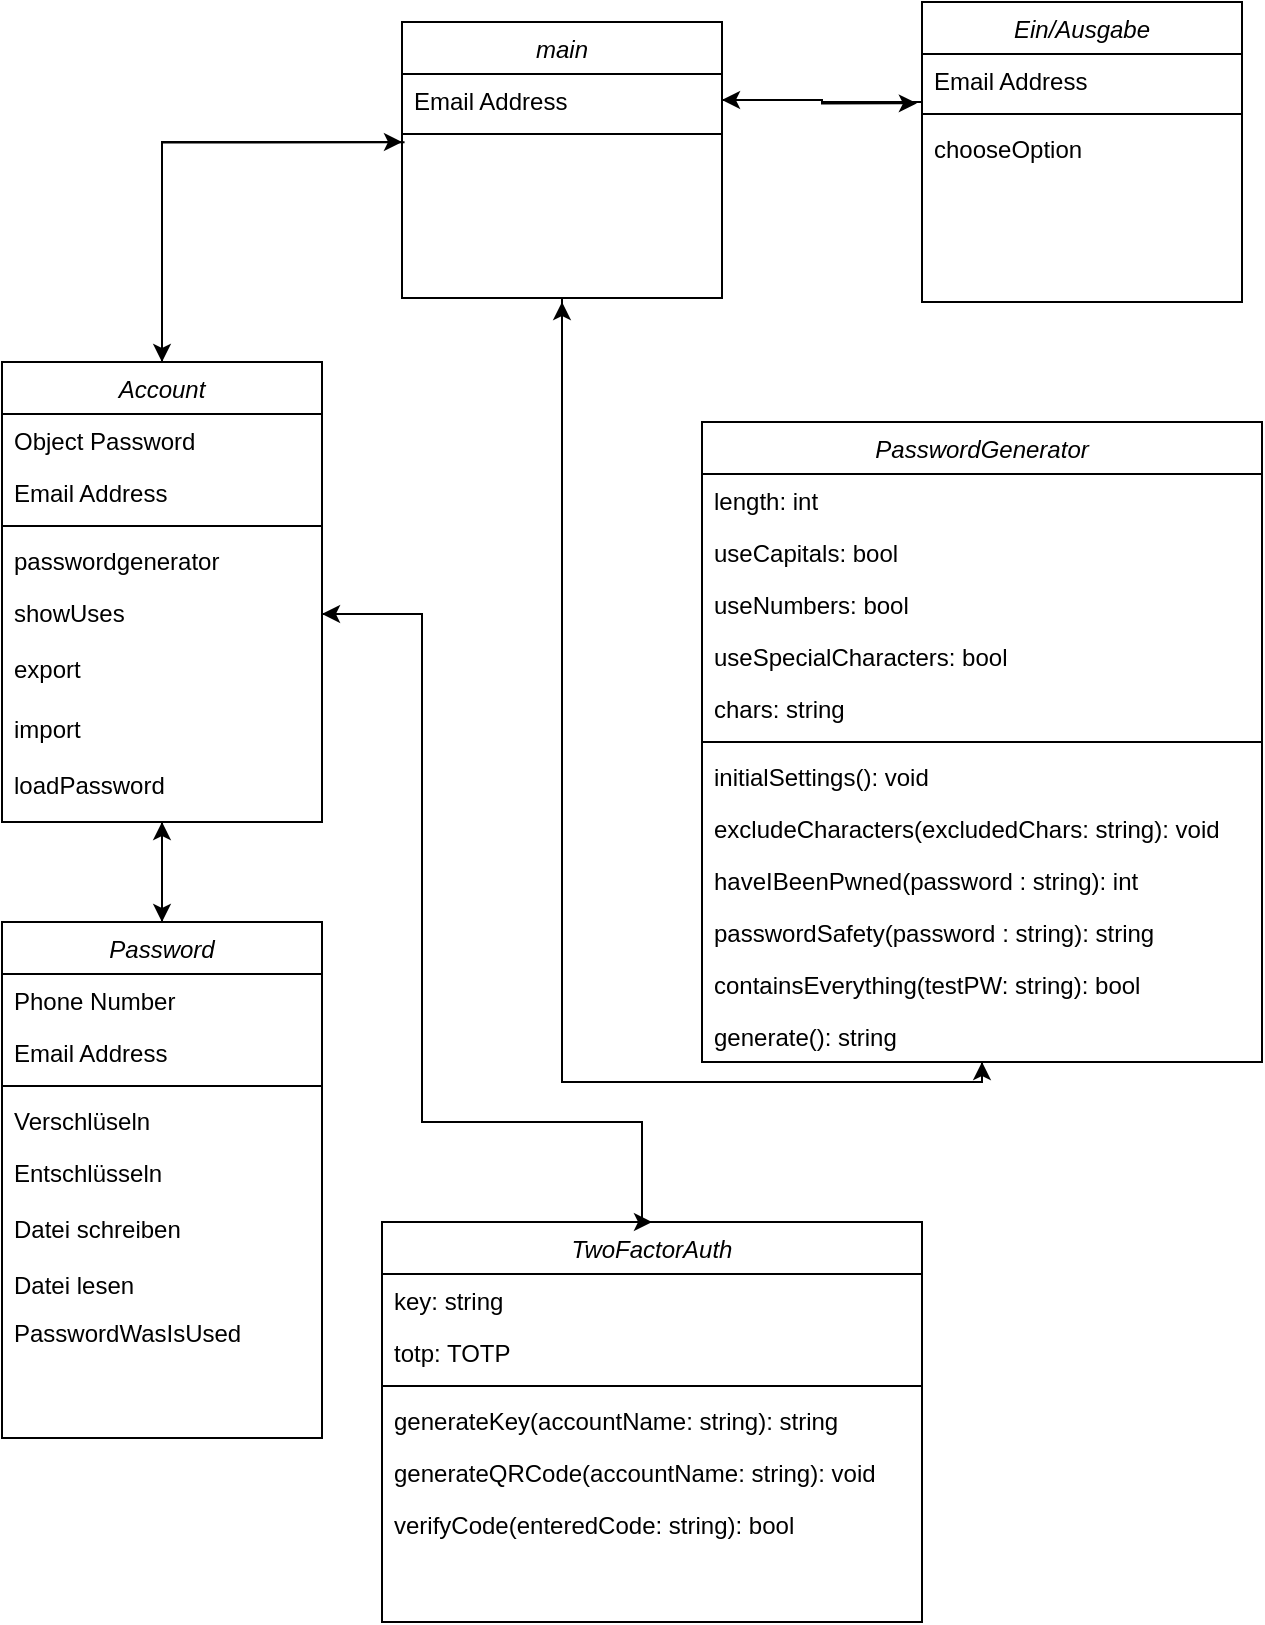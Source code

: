<mxfile version="24.7.6">
  <diagram id="C5RBs43oDa-KdzZeNtuy" name="Page-1">
    <mxGraphModel dx="1290" dy="1726" grid="1" gridSize="10" guides="1" tooltips="1" connect="1" arrows="1" fold="1" page="1" pageScale="1" pageWidth="827" pageHeight="1169" math="0" shadow="0">
      <root>
        <mxCell id="WIyWlLk6GJQsqaUBKTNV-0" />
        <mxCell id="WIyWlLk6GJQsqaUBKTNV-1" parent="WIyWlLk6GJQsqaUBKTNV-0" />
        <mxCell id="pkWt84Z5MwL7Ih4Yzn8o-46" style="edgeStyle=orthogonalEdgeStyle;rounded=0;orthogonalLoop=1;jettySize=auto;html=1;entryX=0.5;entryY=1;entryDx=0;entryDy=0;" parent="WIyWlLk6GJQsqaUBKTNV-1" source="zkfFHV4jXpPFQw0GAbJ--0" target="pkWt84Z5MwL7Ih4Yzn8o-18" edge="1">
          <mxGeometry relative="1" as="geometry" />
        </mxCell>
        <mxCell id="zkfFHV4jXpPFQw0GAbJ--0" value="Password" style="swimlane;fontStyle=2;align=center;verticalAlign=top;childLayout=stackLayout;horizontal=1;startSize=26;horizontalStack=0;resizeParent=1;resizeLast=0;collapsible=1;marginBottom=0;rounded=0;shadow=0;strokeWidth=1;" parent="WIyWlLk6GJQsqaUBKTNV-1" vertex="1">
          <mxGeometry x="150" y="360" width="160" height="258" as="geometry">
            <mxRectangle x="230" y="140" width="160" height="26" as="alternateBounds" />
          </mxGeometry>
        </mxCell>
        <mxCell id="zkfFHV4jXpPFQw0GAbJ--2" value="Phone Number" style="text;align=left;verticalAlign=top;spacingLeft=4;spacingRight=4;overflow=hidden;rotatable=0;points=[[0,0.5],[1,0.5]];portConstraint=eastwest;rounded=0;shadow=0;html=0;" parent="zkfFHV4jXpPFQw0GAbJ--0" vertex="1">
          <mxGeometry y="26" width="160" height="26" as="geometry" />
        </mxCell>
        <mxCell id="zkfFHV4jXpPFQw0GAbJ--3" value="Email Address" style="text;align=left;verticalAlign=top;spacingLeft=4;spacingRight=4;overflow=hidden;rotatable=0;points=[[0,0.5],[1,0.5]];portConstraint=eastwest;rounded=0;shadow=0;html=0;" parent="zkfFHV4jXpPFQw0GAbJ--0" vertex="1">
          <mxGeometry y="52" width="160" height="26" as="geometry" />
        </mxCell>
        <mxCell id="zkfFHV4jXpPFQw0GAbJ--4" value="" style="line;html=1;strokeWidth=1;align=left;verticalAlign=middle;spacingTop=-1;spacingLeft=3;spacingRight=3;rotatable=0;labelPosition=right;points=[];portConstraint=eastwest;" parent="zkfFHV4jXpPFQw0GAbJ--0" vertex="1">
          <mxGeometry y="78" width="160" height="8" as="geometry" />
        </mxCell>
        <mxCell id="zkfFHV4jXpPFQw0GAbJ--5" value="Verschlüseln&#xa;&#xa;" style="text;align=left;verticalAlign=top;spacingLeft=4;spacingRight=4;overflow=hidden;rotatable=0;points=[[0,0.5],[1,0.5]];portConstraint=eastwest;" parent="zkfFHV4jXpPFQw0GAbJ--0" vertex="1">
          <mxGeometry y="86" width="160" height="26" as="geometry" />
        </mxCell>
        <mxCell id="pkWt84Z5MwL7Ih4Yzn8o-23" value="Entschlüsseln" style="text;align=left;verticalAlign=top;spacingLeft=4;spacingRight=4;overflow=hidden;rotatable=0;points=[[0,0.5],[1,0.5]];portConstraint=eastwest;" parent="zkfFHV4jXpPFQw0GAbJ--0" vertex="1">
          <mxGeometry y="112" width="160" height="28" as="geometry" />
        </mxCell>
        <mxCell id="pkWt84Z5MwL7Ih4Yzn8o-24" value="Datei schreiben" style="text;align=left;verticalAlign=top;spacingLeft=4;spacingRight=4;overflow=hidden;rotatable=0;points=[[0,0.5],[1,0.5]];portConstraint=eastwest;" parent="zkfFHV4jXpPFQw0GAbJ--0" vertex="1">
          <mxGeometry y="140" width="160" height="28" as="geometry" />
        </mxCell>
        <mxCell id="pkWt84Z5MwL7Ih4Yzn8o-25" value="Datei lesen" style="text;align=left;verticalAlign=top;spacingLeft=4;spacingRight=4;overflow=hidden;rotatable=0;points=[[0,0.5],[1,0.5]];portConstraint=eastwest;" parent="zkfFHV4jXpPFQw0GAbJ--0" vertex="1">
          <mxGeometry y="168" width="160" height="24" as="geometry" />
        </mxCell>
        <mxCell id="pkWt84Z5MwL7Ih4Yzn8o-43" value="PasswordWasIsUsed" style="text;align=left;verticalAlign=top;spacingLeft=4;spacingRight=4;overflow=hidden;rotatable=0;points=[[0,0.5],[1,0.5]];portConstraint=eastwest;" parent="zkfFHV4jXpPFQw0GAbJ--0" vertex="1">
          <mxGeometry y="192" width="160" height="28" as="geometry" />
        </mxCell>
        <mxCell id="pkWt84Z5MwL7Ih4Yzn8o-33" style="edgeStyle=orthogonalEdgeStyle;rounded=0;orthogonalLoop=1;jettySize=auto;html=1;entryX=0.5;entryY=1;entryDx=0;entryDy=0;" parent="WIyWlLk6GJQsqaUBKTNV-1" source="pkWt84Z5MwL7Ih4Yzn8o-4" target="pkWt84Z5MwL7Ih4Yzn8o-11" edge="1">
          <mxGeometry relative="1" as="geometry">
            <Array as="points">
              <mxPoint x="430" y="440" />
              <mxPoint x="640" y="440" />
            </Array>
          </mxGeometry>
        </mxCell>
        <mxCell id="pkWt84Z5MwL7Ih4Yzn8o-4" value="main" style="swimlane;fontStyle=2;align=center;verticalAlign=top;childLayout=stackLayout;horizontal=1;startSize=26;horizontalStack=0;resizeParent=1;resizeLast=0;collapsible=1;marginBottom=0;rounded=0;shadow=0;strokeWidth=1;" parent="WIyWlLk6GJQsqaUBKTNV-1" vertex="1">
          <mxGeometry x="350" y="-90" width="160" height="138" as="geometry">
            <mxRectangle x="230" y="140" width="160" height="26" as="alternateBounds" />
          </mxGeometry>
        </mxCell>
        <mxCell id="pkWt84Z5MwL7Ih4Yzn8o-6" value="Email Address" style="text;align=left;verticalAlign=top;spacingLeft=4;spacingRight=4;overflow=hidden;rotatable=0;points=[[0,0.5],[1,0.5]];portConstraint=eastwest;rounded=0;shadow=0;html=0;" parent="pkWt84Z5MwL7Ih4Yzn8o-4" vertex="1">
          <mxGeometry y="26" width="160" height="26" as="geometry" />
        </mxCell>
        <mxCell id="pkWt84Z5MwL7Ih4Yzn8o-7" value="" style="line;html=1;strokeWidth=1;align=left;verticalAlign=middle;spacingTop=-1;spacingLeft=3;spacingRight=3;rotatable=0;labelPosition=right;points=[];portConstraint=eastwest;" parent="pkWt84Z5MwL7Ih4Yzn8o-4" vertex="1">
          <mxGeometry y="52" width="160" height="8" as="geometry" />
        </mxCell>
        <mxCell id="pkWt84Z5MwL7Ih4Yzn8o-29" style="edgeStyle=orthogonalEdgeStyle;rounded=0;orthogonalLoop=1;jettySize=auto;html=1;" parent="WIyWlLk6GJQsqaUBKTNV-1" source="pkWt84Z5MwL7Ih4Yzn8o-11" edge="1">
          <mxGeometry relative="1" as="geometry">
            <mxPoint x="430" y="50" as="targetPoint" />
            <Array as="points">
              <mxPoint x="640" y="440" />
              <mxPoint x="430" y="440" />
            </Array>
          </mxGeometry>
        </mxCell>
        <mxCell id="pkWt84Z5MwL7Ih4Yzn8o-11" value="PasswordGenerator" style="swimlane;fontStyle=2;align=center;verticalAlign=top;childLayout=stackLayout;horizontal=1;startSize=26;horizontalStack=0;resizeParent=1;resizeLast=0;collapsible=1;marginBottom=0;rounded=0;shadow=0;strokeWidth=1;" parent="WIyWlLk6GJQsqaUBKTNV-1" vertex="1">
          <mxGeometry x="500" y="110" width="280" height="320" as="geometry">
            <mxRectangle x="230" y="140" width="160" height="26" as="alternateBounds" />
          </mxGeometry>
        </mxCell>
        <mxCell id="VPtdnrjUmiyzd47KJ_6t-0" value="length: int" style="text;align=left;verticalAlign=top;spacingLeft=4;spacingRight=4;overflow=hidden;rotatable=0;points=[[0,0.5],[1,0.5]];portConstraint=eastwest;" vertex="1" parent="pkWt84Z5MwL7Ih4Yzn8o-11">
          <mxGeometry y="26" width="280" height="26" as="geometry" />
        </mxCell>
        <mxCell id="VPtdnrjUmiyzd47KJ_6t-1" value="useCapitals: bool" style="text;align=left;verticalAlign=top;spacingLeft=4;spacingRight=4;overflow=hidden;rotatable=0;points=[[0,0.5],[1,0.5]];portConstraint=eastwest;" vertex="1" parent="pkWt84Z5MwL7Ih4Yzn8o-11">
          <mxGeometry y="52" width="280" height="26" as="geometry" />
        </mxCell>
        <mxCell id="VPtdnrjUmiyzd47KJ_6t-2" value="useNumbers: bool" style="text;align=left;verticalAlign=top;spacingLeft=4;spacingRight=4;overflow=hidden;rotatable=0;points=[[0,0.5],[1,0.5]];portConstraint=eastwest;" vertex="1" parent="pkWt84Z5MwL7Ih4Yzn8o-11">
          <mxGeometry y="78" width="280" height="26" as="geometry" />
        </mxCell>
        <mxCell id="VPtdnrjUmiyzd47KJ_6t-4" value="useSpecialCharacters: bool" style="text;align=left;verticalAlign=top;spacingLeft=4;spacingRight=4;overflow=hidden;rotatable=0;points=[[0,0.5],[1,0.5]];portConstraint=eastwest;" vertex="1" parent="pkWt84Z5MwL7Ih4Yzn8o-11">
          <mxGeometry y="104" width="280" height="26" as="geometry" />
        </mxCell>
        <mxCell id="VPtdnrjUmiyzd47KJ_6t-3" value="chars: string" style="text;align=left;verticalAlign=top;spacingLeft=4;spacingRight=4;overflow=hidden;rotatable=0;points=[[0,0.5],[1,0.5]];portConstraint=eastwest;" vertex="1" parent="pkWt84Z5MwL7Ih4Yzn8o-11">
          <mxGeometry y="130" width="280" height="26" as="geometry" />
        </mxCell>
        <mxCell id="pkWt84Z5MwL7Ih4Yzn8o-14" value="" style="line;html=1;strokeWidth=1;align=left;verticalAlign=middle;spacingTop=-1;spacingLeft=3;spacingRight=3;rotatable=0;labelPosition=right;points=[];portConstraint=eastwest;" parent="pkWt84Z5MwL7Ih4Yzn8o-11" vertex="1">
          <mxGeometry y="156" width="280" height="8" as="geometry" />
        </mxCell>
        <mxCell id="pkWt84Z5MwL7Ih4Yzn8o-15" value="initialSettings(): void" style="text;align=left;verticalAlign=top;spacingLeft=4;spacingRight=4;overflow=hidden;rotatable=0;points=[[0,0.5],[1,0.5]];portConstraint=eastwest;" parent="pkWt84Z5MwL7Ih4Yzn8o-11" vertex="1">
          <mxGeometry y="164" width="280" height="26" as="geometry" />
        </mxCell>
        <mxCell id="pkWt84Z5MwL7Ih4Yzn8o-26" value="excludeCharacters(excludedChars: string): void" style="text;align=left;verticalAlign=top;spacingLeft=4;spacingRight=4;overflow=hidden;rotatable=0;points=[[0,0.5],[1,0.5]];portConstraint=eastwest;" parent="pkWt84Z5MwL7Ih4Yzn8o-11" vertex="1">
          <mxGeometry y="190" width="280" height="26" as="geometry" />
        </mxCell>
        <mxCell id="pkWt84Z5MwL7Ih4Yzn8o-27" value="haveIBeenPwned(password : string): int" style="text;align=left;verticalAlign=top;spacingLeft=4;spacingRight=4;overflow=hidden;rotatable=0;points=[[0,0.5],[1,0.5]];portConstraint=eastwest;" parent="pkWt84Z5MwL7Ih4Yzn8o-11" vertex="1">
          <mxGeometry y="216" width="280" height="26" as="geometry" />
        </mxCell>
        <mxCell id="dynKRL17jItaWcmwqKwd-0" value="passwordSafety(password : string): string" style="text;align=left;verticalAlign=top;spacingLeft=4;spacingRight=4;overflow=hidden;rotatable=0;points=[[0,0.5],[1,0.5]];portConstraint=eastwest;" parent="pkWt84Z5MwL7Ih4Yzn8o-11" vertex="1">
          <mxGeometry y="242" width="280" height="26" as="geometry" />
        </mxCell>
        <mxCell id="dynKRL17jItaWcmwqKwd-1" value="containsEverything(testPW: string): bool" style="text;align=left;verticalAlign=top;spacingLeft=4;spacingRight=4;overflow=hidden;rotatable=0;points=[[0,0.5],[1,0.5]];portConstraint=eastwest;" parent="pkWt84Z5MwL7Ih4Yzn8o-11" vertex="1">
          <mxGeometry y="268" width="280" height="26" as="geometry" />
        </mxCell>
        <mxCell id="dynKRL17jItaWcmwqKwd-2" value="generate(): string" style="text;align=left;verticalAlign=top;spacingLeft=4;spacingRight=4;overflow=hidden;rotatable=0;points=[[0,0.5],[1,0.5]];portConstraint=eastwest;" parent="pkWt84Z5MwL7Ih4Yzn8o-11" vertex="1">
          <mxGeometry y="294" width="280" height="26" as="geometry" />
        </mxCell>
        <mxCell id="pkWt84Z5MwL7Ih4Yzn8o-31" style="edgeStyle=orthogonalEdgeStyle;rounded=0;orthogonalLoop=1;jettySize=auto;html=1;exitX=0.5;exitY=0;exitDx=0;exitDy=0;" parent="WIyWlLk6GJQsqaUBKTNV-1" source="pkWt84Z5MwL7Ih4Yzn8o-18" edge="1">
          <mxGeometry relative="1" as="geometry">
            <mxPoint x="350" y="-30" as="targetPoint" />
            <Array as="points">
              <mxPoint x="230" y="-30" />
            </Array>
          </mxGeometry>
        </mxCell>
        <mxCell id="pkWt84Z5MwL7Ih4Yzn8o-32" style="edgeStyle=orthogonalEdgeStyle;rounded=0;orthogonalLoop=1;jettySize=auto;html=1;entryX=0.5;entryY=0;entryDx=0;entryDy=0;" parent="WIyWlLk6GJQsqaUBKTNV-1" source="pkWt84Z5MwL7Ih4Yzn8o-18" target="zkfFHV4jXpPFQw0GAbJ--0" edge="1">
          <mxGeometry relative="1" as="geometry" />
        </mxCell>
        <mxCell id="pkWt84Z5MwL7Ih4Yzn8o-18" value="Account" style="swimlane;fontStyle=2;align=center;verticalAlign=top;childLayout=stackLayout;horizontal=1;startSize=26;horizontalStack=0;resizeParent=1;resizeLast=0;collapsible=1;marginBottom=0;rounded=0;shadow=0;strokeWidth=1;" parent="WIyWlLk6GJQsqaUBKTNV-1" vertex="1">
          <mxGeometry x="150" y="80" width="160" height="230" as="geometry">
            <mxRectangle x="230" y="140" width="160" height="26" as="alternateBounds" />
          </mxGeometry>
        </mxCell>
        <mxCell id="pkWt84Z5MwL7Ih4Yzn8o-19" value="Object Password" style="text;align=left;verticalAlign=top;spacingLeft=4;spacingRight=4;overflow=hidden;rotatable=0;points=[[0,0.5],[1,0.5]];portConstraint=eastwest;rounded=0;shadow=0;html=0;" parent="pkWt84Z5MwL7Ih4Yzn8o-18" vertex="1">
          <mxGeometry y="26" width="160" height="26" as="geometry" />
        </mxCell>
        <mxCell id="pkWt84Z5MwL7Ih4Yzn8o-20" value="Email Address" style="text;align=left;verticalAlign=top;spacingLeft=4;spacingRight=4;overflow=hidden;rotatable=0;points=[[0,0.5],[1,0.5]];portConstraint=eastwest;rounded=0;shadow=0;html=0;" parent="pkWt84Z5MwL7Ih4Yzn8o-18" vertex="1">
          <mxGeometry y="52" width="160" height="26" as="geometry" />
        </mxCell>
        <mxCell id="pkWt84Z5MwL7Ih4Yzn8o-21" value="" style="line;html=1;strokeWidth=1;align=left;verticalAlign=middle;spacingTop=-1;spacingLeft=3;spacingRight=3;rotatable=0;labelPosition=right;points=[];portConstraint=eastwest;" parent="pkWt84Z5MwL7Ih4Yzn8o-18" vertex="1">
          <mxGeometry y="78" width="160" height="8" as="geometry" />
        </mxCell>
        <mxCell id="pkWt84Z5MwL7Ih4Yzn8o-22" value="passwordgenerator" style="text;align=left;verticalAlign=top;spacingLeft=4;spacingRight=4;overflow=hidden;rotatable=0;points=[[0,0.5],[1,0.5]];portConstraint=eastwest;" parent="pkWt84Z5MwL7Ih4Yzn8o-18" vertex="1">
          <mxGeometry y="86" width="160" height="26" as="geometry" />
        </mxCell>
        <mxCell id="pkWt84Z5MwL7Ih4Yzn8o-34" value="showUses" style="text;align=left;verticalAlign=top;spacingLeft=4;spacingRight=4;overflow=hidden;rotatable=0;points=[[0,0.5],[1,0.5]];portConstraint=eastwest;" parent="pkWt84Z5MwL7Ih4Yzn8o-18" vertex="1">
          <mxGeometry y="112" width="160" height="28" as="geometry" />
        </mxCell>
        <mxCell id="pkWt84Z5MwL7Ih4Yzn8o-44" value="export" style="text;align=left;verticalAlign=top;spacingLeft=4;spacingRight=4;overflow=hidden;rotatable=0;points=[[0,0.5],[1,0.5]];portConstraint=eastwest;" parent="pkWt84Z5MwL7Ih4Yzn8o-18" vertex="1">
          <mxGeometry y="140" width="160" height="30" as="geometry" />
        </mxCell>
        <mxCell id="pkWt84Z5MwL7Ih4Yzn8o-45" value="import" style="text;align=left;verticalAlign=top;spacingLeft=4;spacingRight=4;overflow=hidden;rotatable=0;points=[[0,0.5],[1,0.5]];portConstraint=eastwest;" parent="pkWt84Z5MwL7Ih4Yzn8o-18" vertex="1">
          <mxGeometry y="170" width="160" height="28" as="geometry" />
        </mxCell>
        <mxCell id="pkWt84Z5MwL7Ih4Yzn8o-48" value="loadPassword" style="text;align=left;verticalAlign=top;spacingLeft=4;spacingRight=4;overflow=hidden;rotatable=0;points=[[0,0.5],[1,0.5]];portConstraint=eastwest;" parent="pkWt84Z5MwL7Ih4Yzn8o-18" vertex="1">
          <mxGeometry y="198" width="160" height="28" as="geometry" />
        </mxCell>
        <mxCell id="pkWt84Z5MwL7Ih4Yzn8o-30" style="edgeStyle=orthogonalEdgeStyle;rounded=0;orthogonalLoop=1;jettySize=auto;html=1;entryX=0.5;entryY=0;entryDx=0;entryDy=0;exitX=0.008;exitY=0.007;exitDx=0;exitDy=0;exitPerimeter=0;" parent="WIyWlLk6GJQsqaUBKTNV-1" target="pkWt84Z5MwL7Ih4Yzn8o-18" edge="1">
          <mxGeometry relative="1" as="geometry">
            <mxPoint x="351.28" y="-29.818" as="sourcePoint" />
            <Array as="points">
              <mxPoint x="230" y="-30" />
            </Array>
          </mxGeometry>
        </mxCell>
        <mxCell id="pkWt84Z5MwL7Ih4Yzn8o-35" value="Ein/Ausgabe" style="swimlane;fontStyle=2;align=center;verticalAlign=top;childLayout=stackLayout;horizontal=1;startSize=26;horizontalStack=0;resizeParent=1;resizeLast=0;collapsible=1;marginBottom=0;rounded=0;shadow=0;strokeWidth=1;" parent="WIyWlLk6GJQsqaUBKTNV-1" vertex="1">
          <mxGeometry x="610" y="-100" width="160" height="150" as="geometry">
            <mxRectangle x="230" y="140" width="160" height="26" as="alternateBounds" />
          </mxGeometry>
        </mxCell>
        <mxCell id="pkWt84Z5MwL7Ih4Yzn8o-37" value="Email Address" style="text;align=left;verticalAlign=top;spacingLeft=4;spacingRight=4;overflow=hidden;rotatable=0;points=[[0,0.5],[1,0.5]];portConstraint=eastwest;rounded=0;shadow=0;html=0;" parent="pkWt84Z5MwL7Ih4Yzn8o-35" vertex="1">
          <mxGeometry y="26" width="160" height="26" as="geometry" />
        </mxCell>
        <mxCell id="pkWt84Z5MwL7Ih4Yzn8o-38" value="" style="line;html=1;strokeWidth=1;align=left;verticalAlign=middle;spacingTop=-1;spacingLeft=3;spacingRight=3;rotatable=0;labelPosition=right;points=[];portConstraint=eastwest;" parent="pkWt84Z5MwL7Ih4Yzn8o-35" vertex="1">
          <mxGeometry y="52" width="160" height="8" as="geometry" />
        </mxCell>
        <mxCell id="pkWt84Z5MwL7Ih4Yzn8o-39" value="chooseOption" style="text;align=left;verticalAlign=top;spacingLeft=4;spacingRight=4;overflow=hidden;rotatable=0;points=[[0,0.5],[1,0.5]];portConstraint=eastwest;" parent="pkWt84Z5MwL7Ih4Yzn8o-35" vertex="1">
          <mxGeometry y="60" width="160" height="26" as="geometry" />
        </mxCell>
        <mxCell id="pkWt84Z5MwL7Ih4Yzn8o-41" style="edgeStyle=orthogonalEdgeStyle;rounded=0;orthogonalLoop=1;jettySize=auto;html=1;entryX=-0.016;entryY=0.949;entryDx=0;entryDy=0;entryPerimeter=0;" parent="WIyWlLk6GJQsqaUBKTNV-1" source="pkWt84Z5MwL7Ih4Yzn8o-6" target="pkWt84Z5MwL7Ih4Yzn8o-37" edge="1">
          <mxGeometry relative="1" as="geometry" />
        </mxCell>
        <mxCell id="pkWt84Z5MwL7Ih4Yzn8o-42" style="edgeStyle=orthogonalEdgeStyle;rounded=0;orthogonalLoop=1;jettySize=auto;html=1;entryX=1;entryY=0.5;entryDx=0;entryDy=0;" parent="WIyWlLk6GJQsqaUBKTNV-1" source="pkWt84Z5MwL7Ih4Yzn8o-37" target="pkWt84Z5MwL7Ih4Yzn8o-6" edge="1">
          <mxGeometry relative="1" as="geometry">
            <Array as="points">
              <mxPoint x="560" y="-50" />
            </Array>
          </mxGeometry>
        </mxCell>
        <mxCell id="dynKRL17jItaWcmwqKwd-18" style="edgeStyle=orthogonalEdgeStyle;rounded=0;orthogonalLoop=1;jettySize=auto;html=1;exitX=0.5;exitY=0;exitDx=0;exitDy=0;entryX=1;entryY=0.5;entryDx=0;entryDy=0;" parent="WIyWlLk6GJQsqaUBKTNV-1" source="dynKRL17jItaWcmwqKwd-7" target="pkWt84Z5MwL7Ih4Yzn8o-34" edge="1">
          <mxGeometry relative="1" as="geometry">
            <Array as="points">
              <mxPoint x="470" y="510" />
              <mxPoint x="470" y="460" />
              <mxPoint x="360" y="460" />
              <mxPoint x="360" y="206" />
            </Array>
          </mxGeometry>
        </mxCell>
        <mxCell id="dynKRL17jItaWcmwqKwd-7" value="TwoFactorAuth" style="swimlane;fontStyle=2;align=center;verticalAlign=top;childLayout=stackLayout;horizontal=1;startSize=26;horizontalStack=0;resizeParent=1;resizeLast=0;collapsible=1;marginBottom=0;rounded=0;shadow=0;strokeWidth=1;" parent="WIyWlLk6GJQsqaUBKTNV-1" vertex="1">
          <mxGeometry x="340" y="510" width="270" height="200" as="geometry">
            <mxRectangle x="230" y="140" width="160" height="26" as="alternateBounds" />
          </mxGeometry>
        </mxCell>
        <mxCell id="dynKRL17jItaWcmwqKwd-15" value="key: string" style="text;align=left;verticalAlign=top;spacingLeft=4;spacingRight=4;overflow=hidden;rotatable=0;points=[[0,0.5],[1,0.5]];portConstraint=eastwest;" parent="dynKRL17jItaWcmwqKwd-7" vertex="1">
          <mxGeometry y="26" width="270" height="26" as="geometry" />
        </mxCell>
        <mxCell id="dynKRL17jItaWcmwqKwd-16" value="totp: TOTP" style="text;align=left;verticalAlign=top;spacingLeft=4;spacingRight=4;overflow=hidden;rotatable=0;points=[[0,0.5],[1,0.5]];portConstraint=eastwest;" parent="dynKRL17jItaWcmwqKwd-7" vertex="1">
          <mxGeometry y="52" width="270" height="26" as="geometry" />
        </mxCell>
        <mxCell id="dynKRL17jItaWcmwqKwd-8" value="" style="line;html=1;strokeWidth=1;align=left;verticalAlign=middle;spacingTop=-1;spacingLeft=3;spacingRight=3;rotatable=0;labelPosition=right;points=[];portConstraint=eastwest;" parent="dynKRL17jItaWcmwqKwd-7" vertex="1">
          <mxGeometry y="78" width="270" height="8" as="geometry" />
        </mxCell>
        <mxCell id="dynKRL17jItaWcmwqKwd-9" value="generateKey(accountName: string): string" style="text;align=left;verticalAlign=top;spacingLeft=4;spacingRight=4;overflow=hidden;rotatable=0;points=[[0,0.5],[1,0.5]];portConstraint=eastwest;" parent="dynKRL17jItaWcmwqKwd-7" vertex="1">
          <mxGeometry y="86" width="270" height="26" as="geometry" />
        </mxCell>
        <mxCell id="dynKRL17jItaWcmwqKwd-10" value="generateQRCode(accountName: string): void" style="text;align=left;verticalAlign=top;spacingLeft=4;spacingRight=4;overflow=hidden;rotatable=0;points=[[0,0.5],[1,0.5]];portConstraint=eastwest;" parent="dynKRL17jItaWcmwqKwd-7" vertex="1">
          <mxGeometry y="112" width="270" height="26" as="geometry" />
        </mxCell>
        <mxCell id="dynKRL17jItaWcmwqKwd-11" value="verifyCode(enteredCode: string): bool" style="text;align=left;verticalAlign=top;spacingLeft=4;spacingRight=4;overflow=hidden;rotatable=0;points=[[0,0.5],[1,0.5]];portConstraint=eastwest;" parent="dynKRL17jItaWcmwqKwd-7" vertex="1">
          <mxGeometry y="138" width="270" height="26" as="geometry" />
        </mxCell>
        <mxCell id="dynKRL17jItaWcmwqKwd-19" style="edgeStyle=orthogonalEdgeStyle;rounded=0;orthogonalLoop=1;jettySize=auto;html=1;exitX=1;exitY=0.5;exitDx=0;exitDy=0;entryX=0.5;entryY=0;entryDx=0;entryDy=0;" parent="WIyWlLk6GJQsqaUBKTNV-1" source="pkWt84Z5MwL7Ih4Yzn8o-34" target="dynKRL17jItaWcmwqKwd-7" edge="1">
          <mxGeometry relative="1" as="geometry">
            <Array as="points">
              <mxPoint x="360" y="206" />
              <mxPoint x="360" y="460" />
              <mxPoint x="470" y="460" />
              <mxPoint x="470" y="510" />
            </Array>
          </mxGeometry>
        </mxCell>
      </root>
    </mxGraphModel>
  </diagram>
</mxfile>
